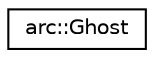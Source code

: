 digraph "Graphical Class Hierarchy"
{
 // LATEX_PDF_SIZE
  edge [fontname="Helvetica",fontsize="10",labelfontname="Helvetica",labelfontsize="10"];
  node [fontname="Helvetica",fontsize="10",shape=record];
  rankdir="LR";
  Node0 [label="arc::Ghost",height=0.2,width=0.4,color="black", fillcolor="white", style="filled",URL="$classarc_1_1Ghost.html",tooltip="Class representing a Ghost in the game."];
}
